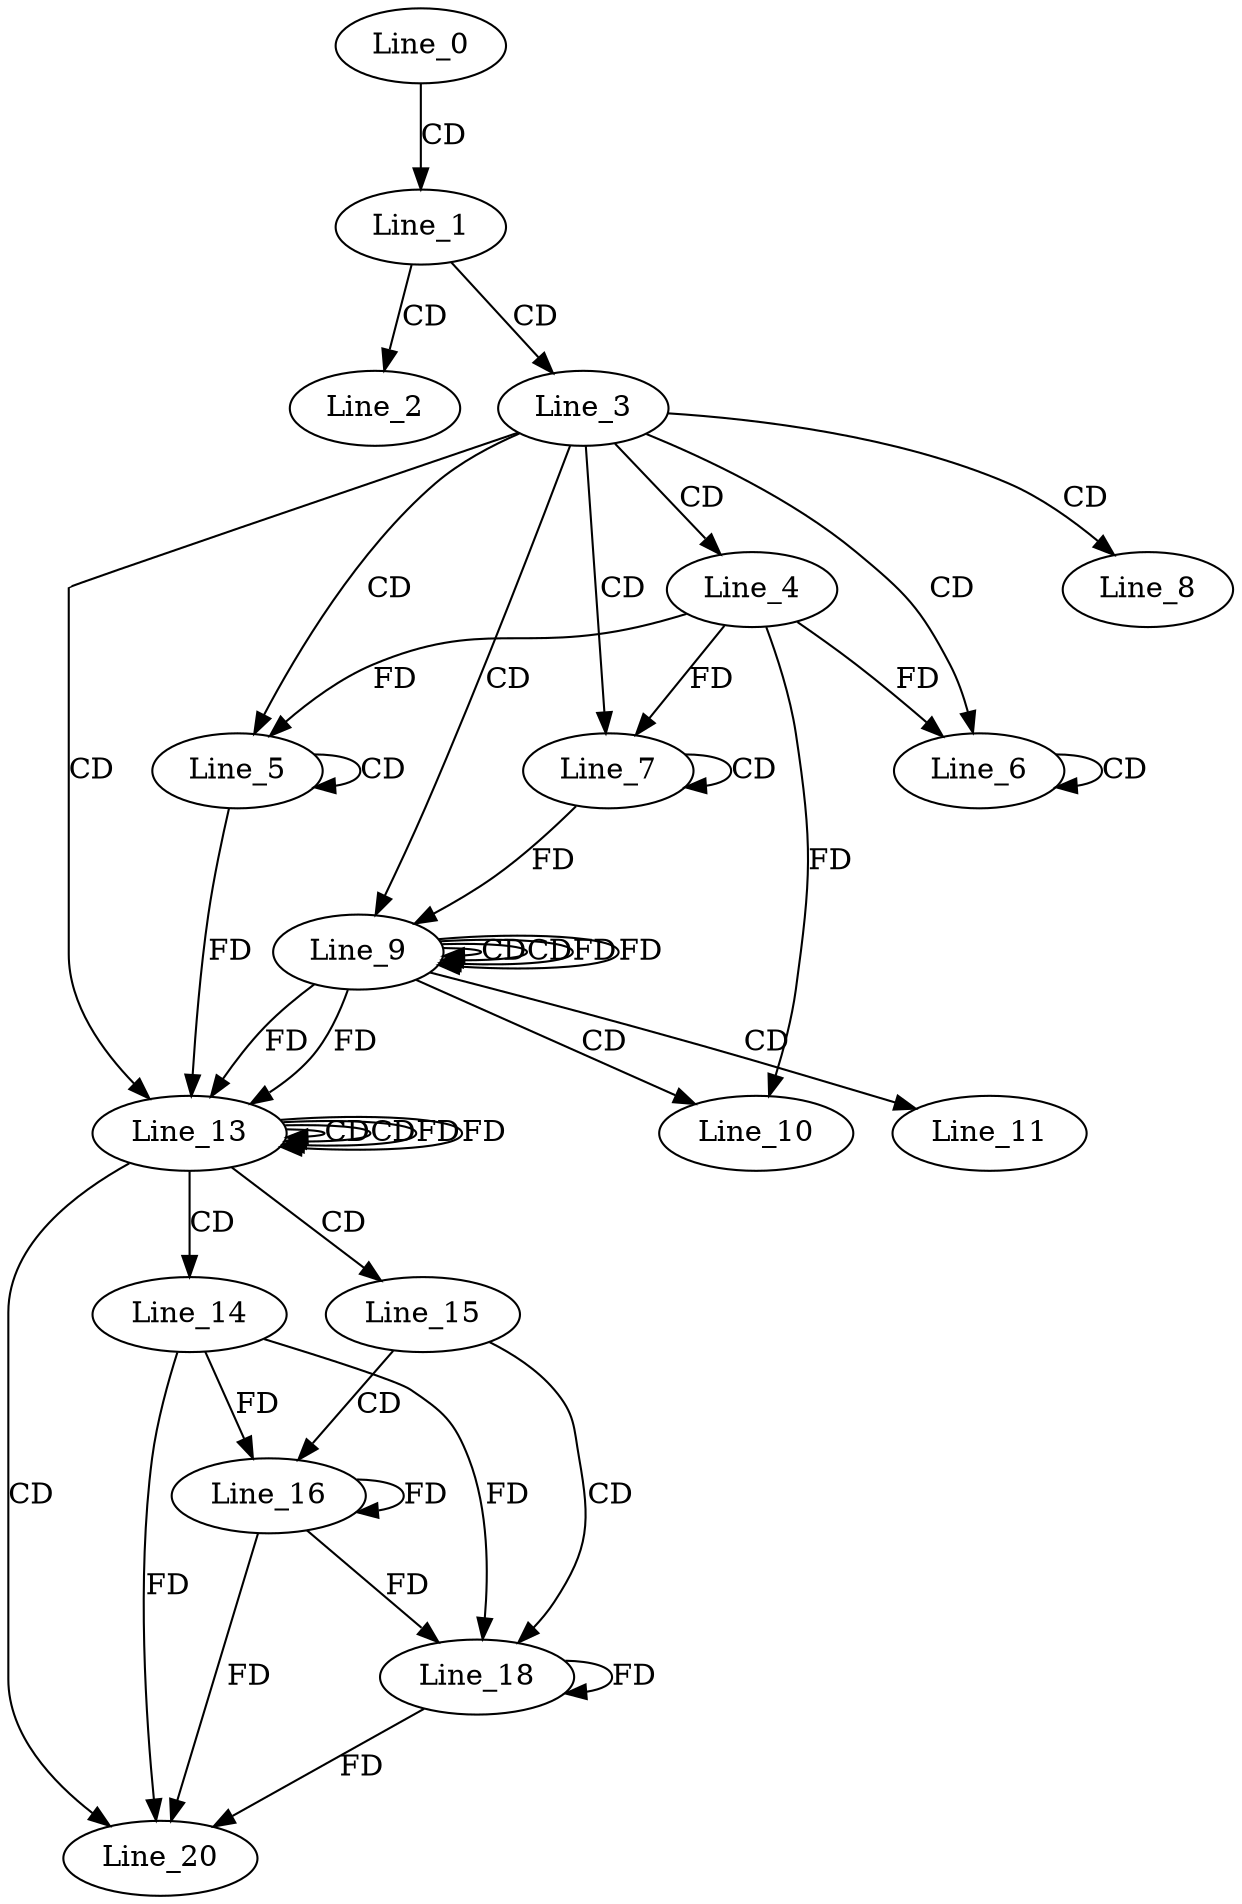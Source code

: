 digraph G {
  Line_0;
  Line_1;
  Line_2;
  Line_3;
  Line_4;
  Line_5;
  Line_5;
  Line_6;
  Line_6;
  Line_7;
  Line_7;
  Line_8;
  Line_9;
  Line_9;
  Line_9;
  Line_10;
  Line_10;
  Line_11;
  Line_13;
  Line_13;
  Line_13;
  Line_14;
  Line_15;
  Line_16;
  Line_18;
  Line_20;
  Line_0 -> Line_1 [ label="CD" ];
  Line_1 -> Line_2 [ label="CD" ];
  Line_1 -> Line_3 [ label="CD" ];
  Line_3 -> Line_4 [ label="CD" ];
  Line_3 -> Line_5 [ label="CD" ];
  Line_5 -> Line_5 [ label="CD" ];
  Line_4 -> Line_5 [ label="FD" ];
  Line_3 -> Line_6 [ label="CD" ];
  Line_6 -> Line_6 [ label="CD" ];
  Line_4 -> Line_6 [ label="FD" ];
  Line_3 -> Line_7 [ label="CD" ];
  Line_7 -> Line_7 [ label="CD" ];
  Line_4 -> Line_7 [ label="FD" ];
  Line_3 -> Line_8 [ label="CD" ];
  Line_3 -> Line_9 [ label="CD" ];
  Line_9 -> Line_9 [ label="CD" ];
  Line_7 -> Line_9 [ label="FD" ];
  Line_9 -> Line_9 [ label="CD" ];
  Line_9 -> Line_9 [ label="FD" ];
  Line_9 -> Line_10 [ label="CD" ];
  Line_4 -> Line_10 [ label="FD" ];
  Line_9 -> Line_11 [ label="CD" ];
  Line_3 -> Line_13 [ label="CD" ];
  Line_13 -> Line_13 [ label="CD" ];
  Line_9 -> Line_13 [ label="FD" ];
  Line_5 -> Line_13 [ label="FD" ];
  Line_13 -> Line_13 [ label="CD" ];
  Line_13 -> Line_13 [ label="FD" ];
  Line_9 -> Line_13 [ label="FD" ];
  Line_13 -> Line_14 [ label="CD" ];
  Line_13 -> Line_15 [ label="CD" ];
  Line_15 -> Line_16 [ label="CD" ];
  Line_14 -> Line_16 [ label="FD" ];
  Line_16 -> Line_16 [ label="FD" ];
  Line_15 -> Line_18 [ label="CD" ];
  Line_14 -> Line_18 [ label="FD" ];
  Line_16 -> Line_18 [ label="FD" ];
  Line_18 -> Line_18 [ label="FD" ];
  Line_13 -> Line_20 [ label="CD" ];
  Line_14 -> Line_20 [ label="FD" ];
  Line_16 -> Line_20 [ label="FD" ];
  Line_18 -> Line_20 [ label="FD" ];
  Line_9 -> Line_9 [ label="FD" ];
  Line_13 -> Line_13 [ label="FD" ];
}
